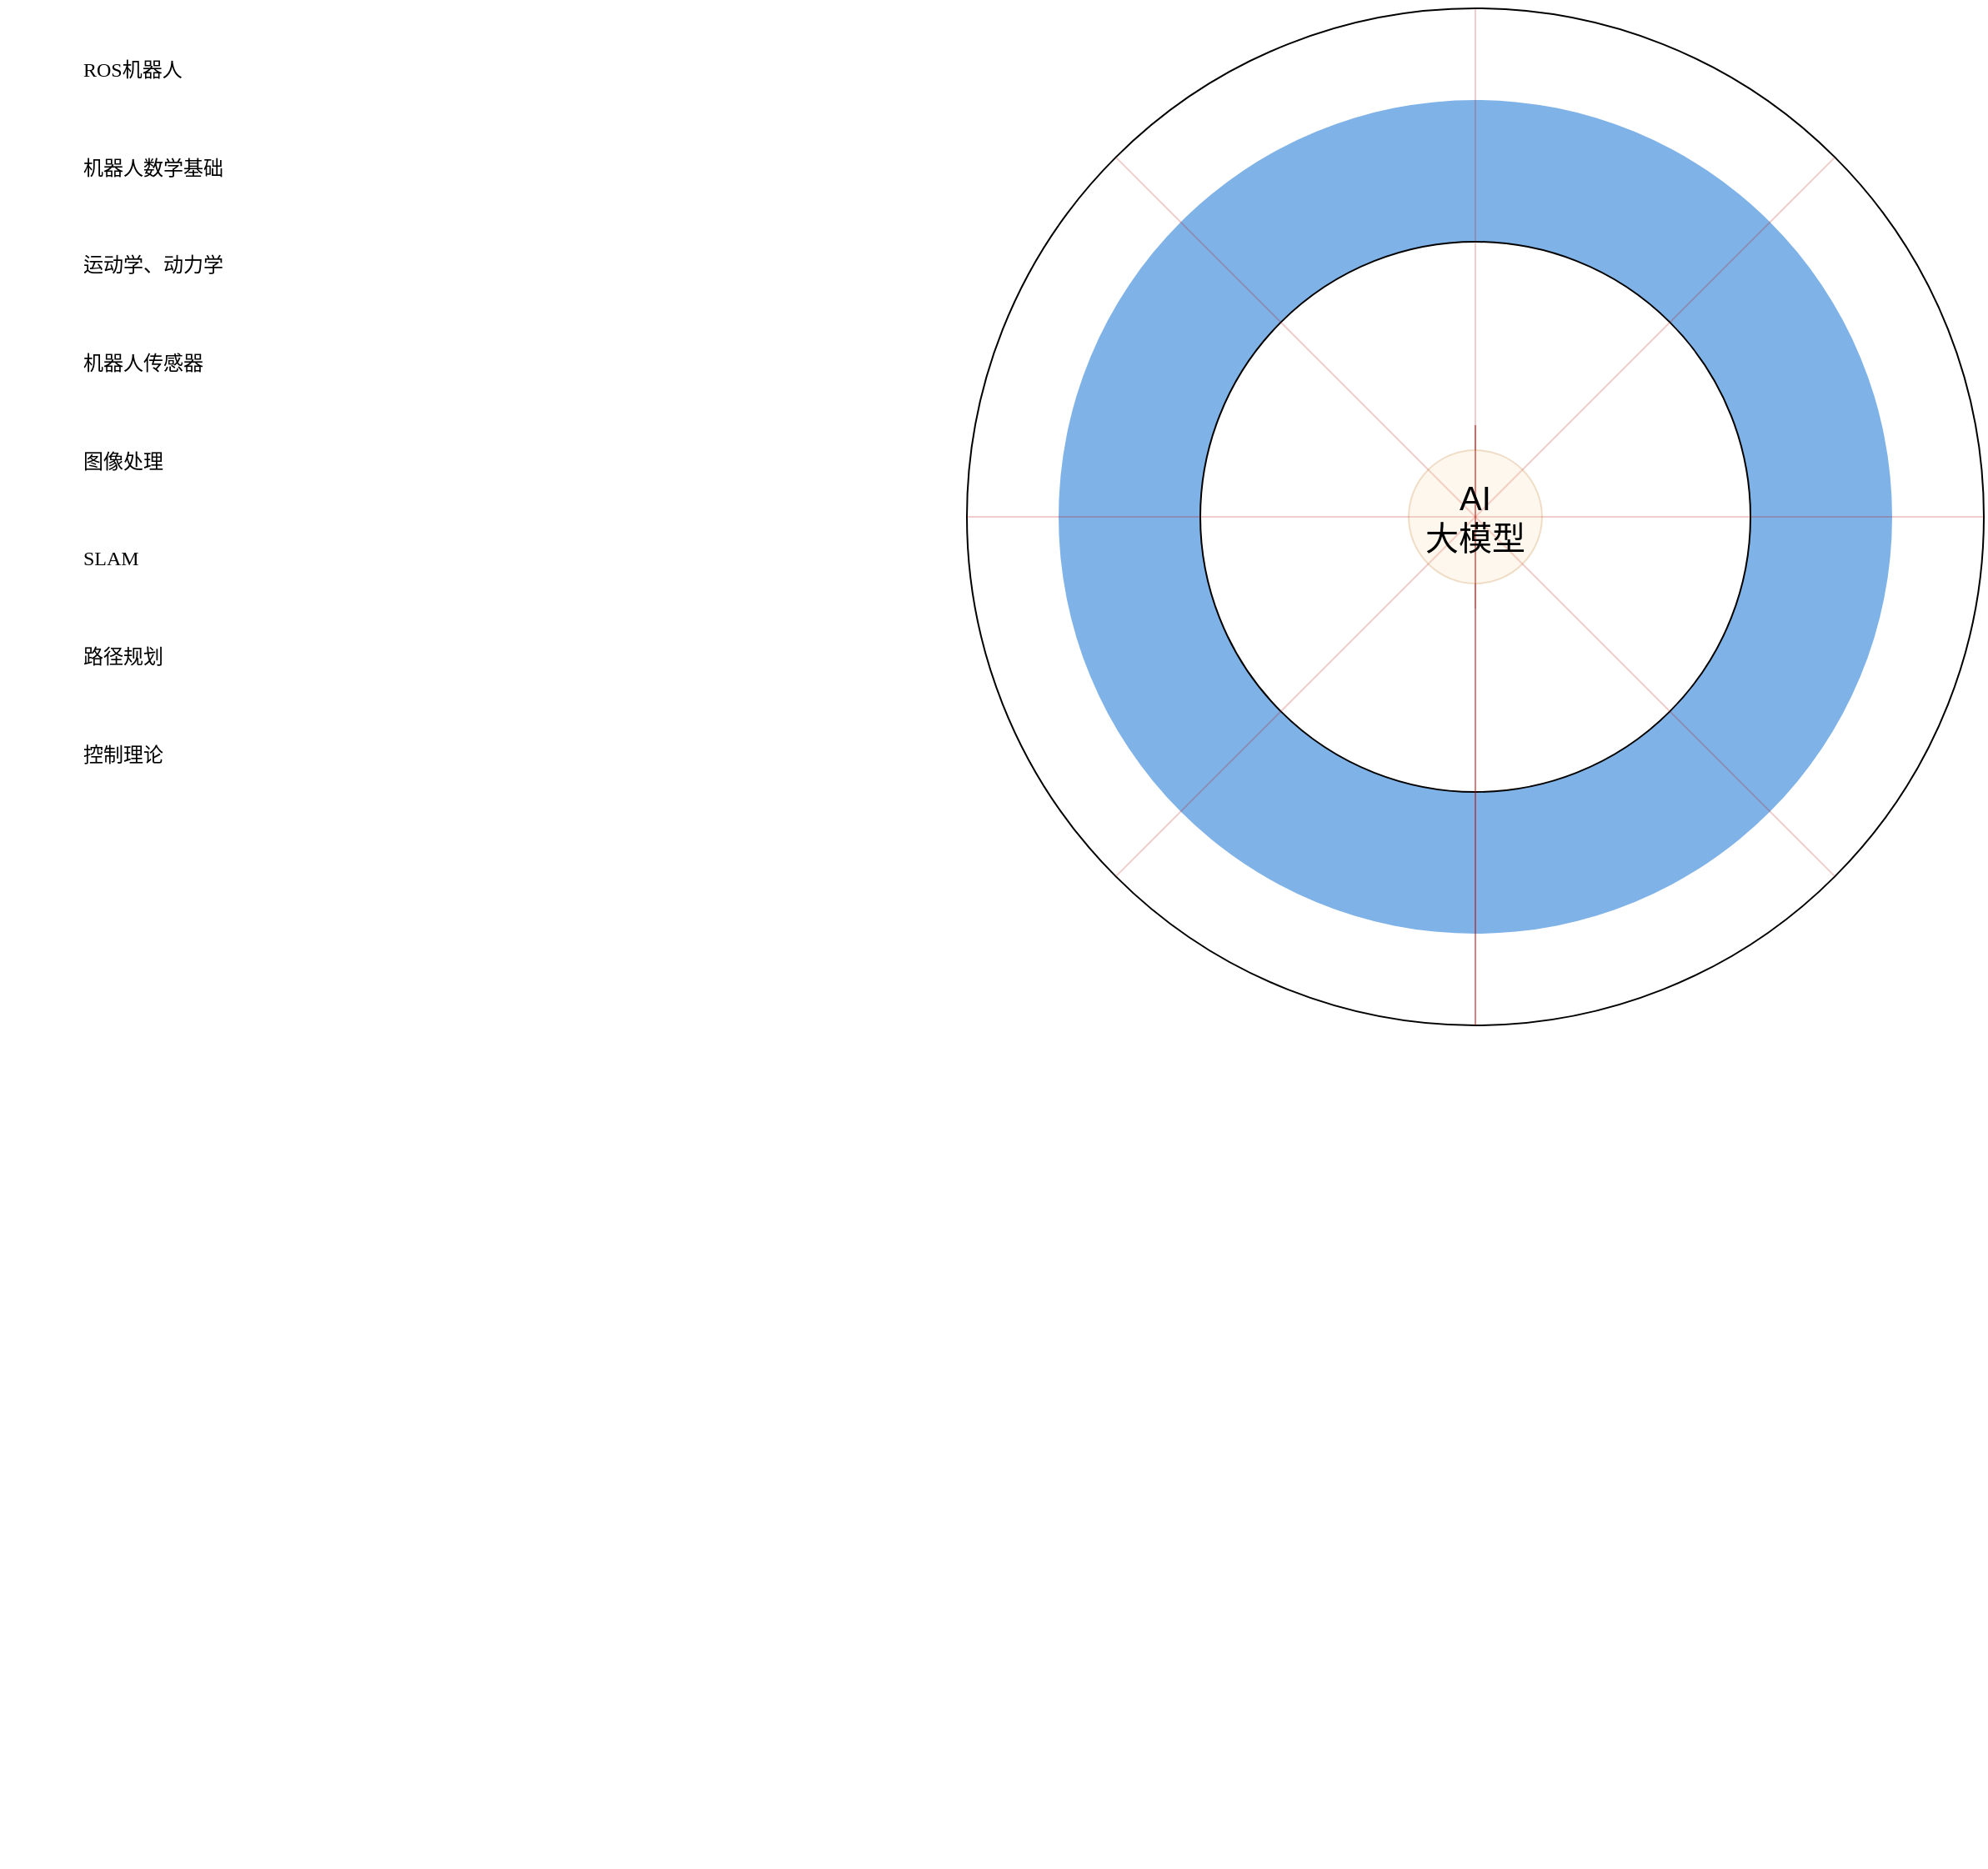 <mxfile version="26.0.11">
  <diagram name="Page-1" id="3e8102d1-ef87-2e61-34e1-82d9a586fe2e">
    <mxGraphModel dx="2470" dy="786" grid="1" gridSize="10" guides="1" tooltips="1" connect="1" arrows="1" fold="1" page="1" pageScale="1" pageWidth="1100" pageHeight="850" background="none" math="0" shadow="0">
      <root>
        <mxCell id="0" />
        <mxCell id="1" parent="0" />
        <mxCell id="kgX0nDSww72TRnQ_sGR9-2" value="" style="ellipse;whiteSpace=wrap;html=1;aspect=fixed;" vertex="1" parent="1">
          <mxGeometry x="240" y="55" width="610" height="610" as="geometry" />
        </mxCell>
        <mxCell id="70666756c84bb93c-1" value="" style="ellipse;whiteSpace=wrap;html=1;rounded=0;shadow=0;comic=0;strokeWidth=1;fontFamily=Verdana;fontSize=14;strokeColor=none;fillColor=#0069D1;opacity=50;" parent="1" vertex="1">
          <mxGeometry x="295" y="110" width="500" height="500" as="geometry" />
        </mxCell>
        <mxCell id="kgX0nDSww72TRnQ_sGR9-16" value="" style="ellipse;whiteSpace=wrap;html=1;aspect=fixed;" vertex="1" parent="1">
          <mxGeometry x="380" y="195" width="330" height="330" as="geometry" />
        </mxCell>
        <mxCell id="kgX0nDSww72TRnQ_sGR9-15" value="" style="endArrow=none;html=1;rounded=0;entryX=0.5;entryY=0;entryDx=0;entryDy=0;opacity=50;fillColor=#e51400;strokeColor=#B20000;exitX=0.5;exitY=1;exitDx=0;exitDy=0;" edge="1" parent="1" source="kgX0nDSww72TRnQ_sGR9-2">
          <mxGeometry width="50" height="50" relative="1" as="geometry">
            <mxPoint x="545" y="665" as="sourcePoint" />
            <mxPoint x="545" y="305" as="targetPoint" />
          </mxGeometry>
        </mxCell>
        <mxCell id="kgX0nDSww72TRnQ_sGR9-6" value="" style="endArrow=none;html=1;rounded=0;entryX=1;entryY=0;entryDx=0;entryDy=0;opacity=20;fillColor=#e51400;strokeColor=#B20000;exitX=0;exitY=1;exitDx=0;exitDy=0;" edge="1" parent="1" source="kgX0nDSww72TRnQ_sGR9-2" target="kgX0nDSww72TRnQ_sGR9-2">
          <mxGeometry width="50" height="50" relative="1" as="geometry">
            <mxPoint x="545" y="360" as="sourcePoint" />
            <mxPoint x="590" y="310" as="targetPoint" />
          </mxGeometry>
        </mxCell>
        <mxCell id="kgX0nDSww72TRnQ_sGR9-12" value="" style="endArrow=none;html=1;rounded=0;entryX=0.5;entryY=0;entryDx=0;entryDy=0;opacity=20;fillColor=#e51400;strokeColor=#B20000;exitX=0.5;exitY=1;exitDx=0;exitDy=0;" edge="1" parent="1" target="kgX0nDSww72TRnQ_sGR9-2">
          <mxGeometry width="50" height="50" relative="1" as="geometry">
            <mxPoint x="545" y="415" as="sourcePoint" />
            <mxPoint x="809" y="204" as="targetPoint" />
          </mxGeometry>
        </mxCell>
        <mxCell id="kgX0nDSww72TRnQ_sGR9-13" value="" style="endArrow=none;html=1;rounded=0;entryX=0;entryY=0;entryDx=0;entryDy=0;opacity=20;fillColor=#e51400;strokeColor=#B20000;exitX=1;exitY=1;exitDx=0;exitDy=0;" edge="1" parent="1" source="kgX0nDSww72TRnQ_sGR9-2" target="kgX0nDSww72TRnQ_sGR9-2">
          <mxGeometry width="50" height="50" relative="1" as="geometry">
            <mxPoint x="540" y="360" as="sourcePoint" />
            <mxPoint x="819" y="214" as="targetPoint" />
          </mxGeometry>
        </mxCell>
        <mxCell id="kgX0nDSww72TRnQ_sGR9-7" value="" style="endArrow=none;html=1;rounded=0;entryX=1;entryY=0.5;entryDx=0;entryDy=0;opacity=20;fillColor=#e51400;strokeColor=#B20000;exitX=0;exitY=0.5;exitDx=0;exitDy=0;" edge="1" parent="1" source="kgX0nDSww72TRnQ_sGR9-2" target="kgX0nDSww72TRnQ_sGR9-2">
          <mxGeometry width="50" height="50" relative="1" as="geometry">
            <mxPoint x="545" y="360" as="sourcePoint" />
            <mxPoint x="759" y="154" as="targetPoint" />
          </mxGeometry>
        </mxCell>
        <mxCell id="kgX0nDSww72TRnQ_sGR9-17" value="AI&lt;div&gt;大模型&lt;/div&gt;" style="ellipse;whiteSpace=wrap;html=1;aspect=fixed;fontSize=20;fillColor=#fad7ac;strokeColor=#b46504;opacity=20;" vertex="1" parent="1">
          <mxGeometry x="505" y="320" width="80" height="80" as="geometry" />
        </mxCell>
        <mxCell id="kgX0nDSww72TRnQ_sGR9-19" value="&lt;p style=&quot;language:zh-CN;line-height:35.0pt;mso-line-height-rule:exactly;&lt;br/&gt;margin-top:0pt;margin-bottom:0pt;margin-left:.5in;text-align:justify;&lt;br/&gt;text-justify:inter-ideograph;direction:ltr;unicode-bidi:embed;vertical-align:&lt;br/&gt;baseline&quot;&gt;&lt;font face=&quot;宋体&quot;&gt;ROS机器人&lt;/font&gt;&lt;/p&gt;&lt;p style=&quot;language:zh-CN;line-height:35.0pt;mso-line-height-rule:exactly;&lt;br/&gt;margin-top:0pt;margin-bottom:0pt;margin-left:.5in;text-align:justify;&lt;br/&gt;text-justify:inter-ideograph;direction:ltr;unicode-bidi:embed;vertical-align:&lt;br/&gt;baseline&quot;&gt;&lt;span style=&quot;font-family: 宋体; color: black;&quot;&gt;机器人数学基础&lt;/span&gt;&lt;/p&gt;&lt;p style=&quot;language:zh-CN;line-height:35.0pt;mso-line-height-rule:exactly;&lt;br/&gt;margin-top:0pt;margin-bottom:0pt;margin-left:.5in;text-align:justify;&lt;br/&gt;text-justify:inter-ideograph;direction:ltr;unicode-bidi:embed;vertical-align:&lt;br/&gt;baseline&quot;&gt;&lt;span style=&quot;color: light-dark(black, rgb(237, 237, 237)); font-family: 宋体; background-color: transparent;&quot;&gt;运动学、动力学&lt;/span&gt;&lt;/p&gt;&lt;p style=&quot;language:zh-CN;line-height:35.0pt;mso-line-height-rule:exactly;&lt;br/&gt;margin-top:0pt;margin-bottom:0pt;margin-left:.5in;text-align:justify;&lt;br/&gt;text-justify:inter-ideograph;direction:ltr;unicode-bidi:embed;vertical-align:&lt;br/&gt;baseline&quot;&gt;&lt;span style=&quot;font-family: 宋体; color: black;&quot;&gt;机器人传感器&lt;/span&gt;&lt;/p&gt;&lt;p style=&quot;language:zh-CN;line-height:35.0pt;mso-line-height-rule:exactly;&lt;br/&gt;margin-top:0pt;margin-bottom:0pt;margin-left:.5in;text-align:justify;&lt;br/&gt;text-justify:inter-ideograph;direction:ltr;unicode-bidi:embed;vertical-align:&lt;br/&gt;baseline&quot;&gt;&lt;span style=&quot;background-color: transparent; color: black; font-family: 宋体;&quot;&gt;图像处理&lt;/span&gt;&lt;/p&gt;&lt;p style=&quot;language:zh-CN;line-height:35.0pt;mso-line-height-rule:exactly;&lt;br/&gt;margin-top:0pt;margin-bottom:0pt;margin-left:.5in;text-align:justify;&lt;br/&gt;text-justify:inter-ideograph;direction:ltr;unicode-bidi:embed;vertical-align:&lt;br/&gt;baseline&quot;&gt;&lt;span style=&quot;background-color: transparent; color: black; font-family: 宋体;&quot;&gt;SLAM&lt;/span&gt;&lt;/p&gt;&lt;p style=&quot;language:zh-CN;line-height:35.0pt;mso-line-height-rule:exactly;&lt;br/&gt;margin-top:0pt;margin-bottom:0pt;margin-left:.5in;text-align:justify;&lt;br/&gt;text-justify:inter-ideograph;direction:ltr;unicode-bidi:embed;vertical-align:&lt;br/&gt;baseline&quot;&gt;&lt;span style=&quot;color: light-dark(black, rgb(237, 237, 237)); font-family: 宋体; background-color: transparent;&quot;&gt;路径规划&lt;/span&gt;&lt;/p&gt;&lt;p style=&quot;language:zh-CN;line-height:35.0pt;mso-line-height-rule:exactly;&lt;br/&gt;margin-top:0pt;margin-bottom:0pt;margin-left:.5in;text-align:justify;&lt;br/&gt;text-justify:inter-ideograph;direction:ltr;unicode-bidi:embed;vertical-align:&lt;br/&gt;baseline&quot;&gt;&lt;span style=&quot;color: light-dark(black, rgb(237, 237, 237)); font-family: 宋体; background-color: transparent;&quot;&gt;控制理论&lt;/span&gt;&lt;/p&gt;" style="text;whiteSpace=wrap;html=1;" vertex="1" parent="1">
          <mxGeometry x="-340" y="50" width="430" height="1120" as="geometry" />
        </mxCell>
      </root>
    </mxGraphModel>
  </diagram>
</mxfile>
